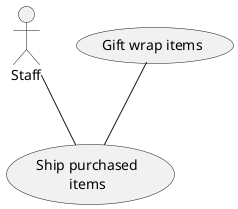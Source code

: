 @startuml shipping
actor :Staff: as Staff

usecase (Gift wrap items) as GiftWrap
usecase (Ship purchased\nitems) as ShipItems

Staff -- ShipItems
GiftWrap -- ShipItems

@enduml